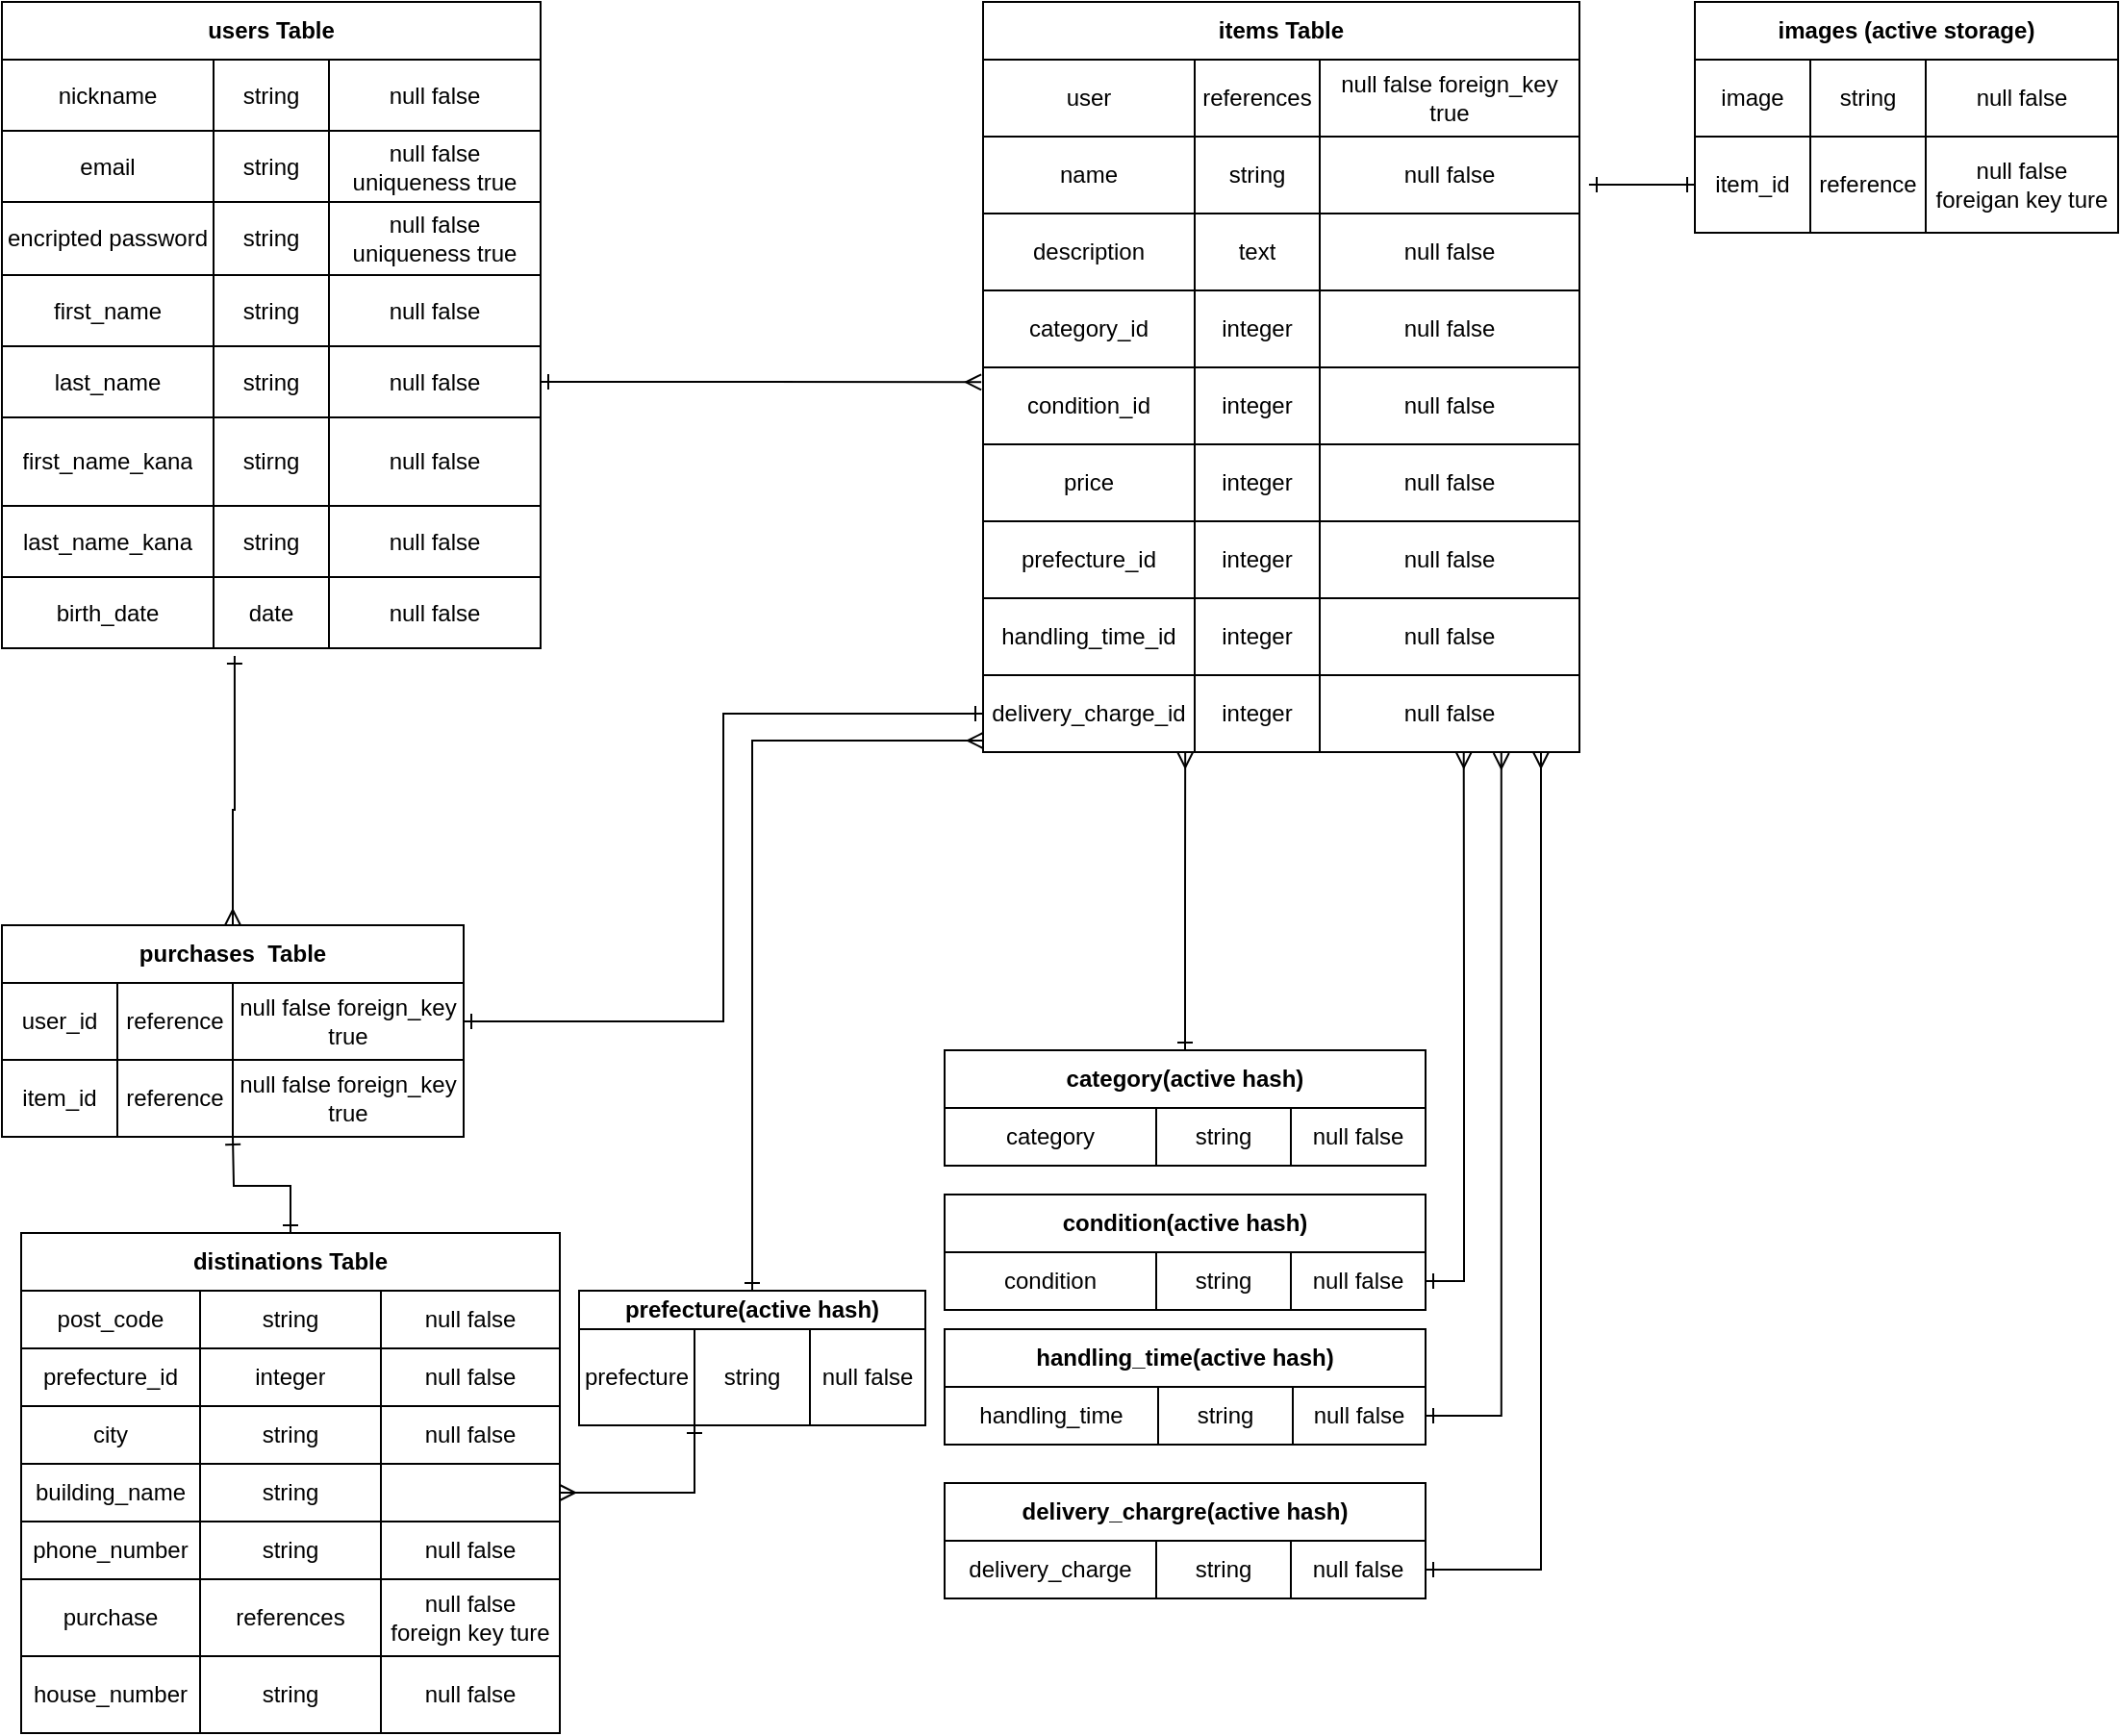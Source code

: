 <mxfile version="13.6.5">
    <diagram id="K588u9Miy2H_4-ZG-4Bm" name="ページ1">
        <mxGraphModel dx="1517" dy="907" grid="1" gridSize="10" guides="1" tooltips="1" connect="0" arrows="1" fold="1" page="1" pageScale="1" pageWidth="827" pageHeight="1169" math="0" shadow="0">
            <root>
                <mxCell id="0"/>
                <mxCell id="1" parent="0"/>
                <mxCell id="141" style="edgeStyle=orthogonalEdgeStyle;rounded=0;orthogonalLoop=1;jettySize=auto;html=1;startArrow=ERone;startFill=0;endArrow=ERone;endFill=0;" parent="1" source="102" edge="1">
                    <mxGeometry relative="1" as="geometry">
                        <mxPoint x="120" y="600" as="targetPoint"/>
                    </mxGeometry>
                </mxCell>
                <mxCell id="139" style="edgeStyle=orthogonalEdgeStyle;rounded=0;orthogonalLoop=1;jettySize=auto;html=1;startArrow=ERone;startFill=0;endArrow=ERone;endFill=0;" parent="1" source="127" target="86" edge="1">
                    <mxGeometry relative="1" as="geometry"/>
                </mxCell>
                <mxCell id="250" style="edgeStyle=orthogonalEdgeStyle;rounded=0;orthogonalLoop=1;jettySize=auto;html=1;startArrow=ERmany;startFill=0;endArrow=ERone;endFill=0;" parent="1" source="102" target="195" edge="1">
                    <mxGeometry relative="1" as="geometry">
                        <Array as="points">
                            <mxPoint x="360" y="785"/>
                        </Array>
                    </mxGeometry>
                </mxCell>
                <mxCell id="102" value="distinations Table" style="shape=table;html=1;whiteSpace=wrap;startSize=30;container=1;collapsible=0;childLayout=tableLayout;fontStyle=1;align=center;" parent="1" vertex="1">
                    <mxGeometry x="10" y="650" width="280" height="260" as="geometry"/>
                </mxCell>
                <mxCell id="103" value="" style="shape=partialRectangle;html=1;whiteSpace=wrap;collapsible=0;dropTarget=0;pointerEvents=0;fillColor=none;top=0;left=0;bottom=0;right=0;points=[[0,0.5],[1,0.5]];portConstraint=eastwest;" parent="102" vertex="1">
                    <mxGeometry y="30" width="280" height="30" as="geometry"/>
                </mxCell>
                <mxCell id="104" value="post_code" style="shape=partialRectangle;html=1;whiteSpace=wrap;connectable=0;fillColor=none;top=0;left=0;bottom=0;right=0;overflow=hidden;" parent="103" vertex="1">
                    <mxGeometry width="93" height="30" as="geometry"/>
                </mxCell>
                <mxCell id="105" value="string" style="shape=partialRectangle;html=1;whiteSpace=wrap;connectable=0;fillColor=none;top=0;left=0;bottom=0;right=0;overflow=hidden;" parent="103" vertex="1">
                    <mxGeometry x="93" width="94" height="30" as="geometry"/>
                </mxCell>
                <mxCell id="106" value="null false" style="shape=partialRectangle;html=1;whiteSpace=wrap;connectable=0;fillColor=none;top=0;left=0;bottom=0;right=0;overflow=hidden;" parent="103" vertex="1">
                    <mxGeometry x="187" width="93" height="30" as="geometry"/>
                </mxCell>
                <mxCell id="107" value="" style="shape=partialRectangle;html=1;whiteSpace=wrap;collapsible=0;dropTarget=0;pointerEvents=0;fillColor=none;top=0;left=0;bottom=0;right=0;points=[[0,0.5],[1,0.5]];portConstraint=eastwest;" parent="102" vertex="1">
                    <mxGeometry y="60" width="280" height="30" as="geometry"/>
                </mxCell>
                <mxCell id="108" value="prefecture_id" style="shape=partialRectangle;html=1;whiteSpace=wrap;connectable=0;fillColor=none;top=0;left=0;bottom=0;right=0;overflow=hidden;" parent="107" vertex="1">
                    <mxGeometry width="93" height="30" as="geometry"/>
                </mxCell>
                <mxCell id="109" value="integer" style="shape=partialRectangle;html=1;whiteSpace=wrap;connectable=0;fillColor=none;top=0;left=0;bottom=0;right=0;overflow=hidden;" parent="107" vertex="1">
                    <mxGeometry x="93" width="94" height="30" as="geometry"/>
                </mxCell>
                <mxCell id="110" value="&lt;span&gt;null false&lt;/span&gt;" style="shape=partialRectangle;html=1;whiteSpace=wrap;connectable=0;fillColor=none;top=0;left=0;bottom=0;right=0;overflow=hidden;" parent="107" vertex="1">
                    <mxGeometry x="187" width="93" height="30" as="geometry"/>
                </mxCell>
                <mxCell id="111" value="" style="shape=partialRectangle;html=1;whiteSpace=wrap;collapsible=0;dropTarget=0;pointerEvents=0;fillColor=none;top=0;left=0;bottom=0;right=0;points=[[0,0.5],[1,0.5]];portConstraint=eastwest;" parent="102" vertex="1">
                    <mxGeometry y="90" width="280" height="30" as="geometry"/>
                </mxCell>
                <mxCell id="112" value="city" style="shape=partialRectangle;html=1;whiteSpace=wrap;connectable=0;fillColor=none;top=0;left=0;bottom=0;right=0;overflow=hidden;" parent="111" vertex="1">
                    <mxGeometry width="93" height="30" as="geometry"/>
                </mxCell>
                <mxCell id="113" value="string" style="shape=partialRectangle;html=1;whiteSpace=wrap;connectable=0;fillColor=none;top=0;left=0;bottom=0;right=0;overflow=hidden;" parent="111" vertex="1">
                    <mxGeometry x="93" width="94" height="30" as="geometry"/>
                </mxCell>
                <mxCell id="114" value="null false" style="shape=partialRectangle;html=1;whiteSpace=wrap;connectable=0;fillColor=none;top=0;left=0;bottom=0;right=0;overflow=hidden;" parent="111" vertex="1">
                    <mxGeometry x="187" width="93" height="30" as="geometry"/>
                </mxCell>
                <mxCell id="115" style="shape=partialRectangle;html=1;whiteSpace=wrap;collapsible=0;dropTarget=0;pointerEvents=0;fillColor=none;top=0;left=0;bottom=0;right=0;points=[[0,0.5],[1,0.5]];portConstraint=eastwest;" parent="102" vertex="1">
                    <mxGeometry y="120" width="280" height="30" as="geometry"/>
                </mxCell>
                <mxCell id="116" value="building_name" style="shape=partialRectangle;html=1;whiteSpace=wrap;connectable=0;fillColor=none;top=0;left=0;bottom=0;right=0;overflow=hidden;" parent="115" vertex="1">
                    <mxGeometry width="93" height="30" as="geometry"/>
                </mxCell>
                <mxCell id="117" value="string" style="shape=partialRectangle;html=1;whiteSpace=wrap;connectable=0;fillColor=none;top=0;left=0;bottom=0;right=0;overflow=hidden;" parent="115" vertex="1">
                    <mxGeometry x="93" width="94" height="30" as="geometry"/>
                </mxCell>
                <mxCell id="118" style="shape=partialRectangle;html=1;whiteSpace=wrap;connectable=0;fillColor=none;top=0;left=0;bottom=0;right=0;overflow=hidden;" parent="115" vertex="1">
                    <mxGeometry x="187" width="93" height="30" as="geometry"/>
                </mxCell>
                <mxCell id="119" style="shape=partialRectangle;html=1;whiteSpace=wrap;collapsible=0;dropTarget=0;pointerEvents=0;fillColor=none;top=0;left=0;bottom=0;right=0;points=[[0,0.5],[1,0.5]];portConstraint=eastwest;" parent="102" vertex="1">
                    <mxGeometry y="150" width="280" height="30" as="geometry"/>
                </mxCell>
                <mxCell id="120" value="phone_number" style="shape=partialRectangle;html=1;whiteSpace=wrap;connectable=0;fillColor=none;top=0;left=0;bottom=0;right=0;overflow=hidden;" parent="119" vertex="1">
                    <mxGeometry width="93" height="30" as="geometry"/>
                </mxCell>
                <mxCell id="121" value="string" style="shape=partialRectangle;html=1;whiteSpace=wrap;connectable=0;fillColor=none;top=0;left=0;bottom=0;right=0;overflow=hidden;" parent="119" vertex="1">
                    <mxGeometry x="93" width="94" height="30" as="geometry"/>
                </mxCell>
                <mxCell id="122" value="null false" style="shape=partialRectangle;html=1;whiteSpace=wrap;connectable=0;fillColor=none;top=0;left=0;bottom=0;right=0;overflow=hidden;" parent="119" vertex="1">
                    <mxGeometry x="187" width="93" height="30" as="geometry"/>
                </mxCell>
                <mxCell id="123" style="shape=partialRectangle;html=1;whiteSpace=wrap;collapsible=0;dropTarget=0;pointerEvents=0;fillColor=none;top=0;left=0;bottom=0;right=0;points=[[0,0.5],[1,0.5]];portConstraint=eastwest;" parent="102" vertex="1">
                    <mxGeometry y="180" width="280" height="40" as="geometry"/>
                </mxCell>
                <mxCell id="124" value="purchase" style="shape=partialRectangle;html=1;whiteSpace=wrap;connectable=0;fillColor=none;top=0;left=0;bottom=0;right=0;overflow=hidden;" parent="123" vertex="1">
                    <mxGeometry width="93" height="40" as="geometry"/>
                </mxCell>
                <mxCell id="125" value="references" style="shape=partialRectangle;html=1;whiteSpace=wrap;connectable=0;fillColor=none;top=0;left=0;bottom=0;right=0;overflow=hidden;" parent="123" vertex="1">
                    <mxGeometry x="93" width="94" height="40" as="geometry"/>
                </mxCell>
                <mxCell id="126" value="null false&lt;br&gt;foreign key ture" style="shape=partialRectangle;html=1;whiteSpace=wrap;connectable=0;fillColor=none;top=0;left=0;bottom=0;right=0;overflow=hidden;" parent="123" vertex="1">
                    <mxGeometry x="187" width="93" height="40" as="geometry"/>
                </mxCell>
                <mxCell id="303" style="shape=partialRectangle;html=1;whiteSpace=wrap;collapsible=0;dropTarget=0;pointerEvents=0;fillColor=none;top=0;left=0;bottom=0;right=0;points=[[0,0.5],[1,0.5]];portConstraint=eastwest;" parent="102" vertex="1">
                    <mxGeometry y="220" width="280" height="40" as="geometry"/>
                </mxCell>
                <mxCell id="304" value="house_number" style="shape=partialRectangle;html=1;whiteSpace=wrap;connectable=0;fillColor=none;top=0;left=0;bottom=0;right=0;overflow=hidden;" parent="303" vertex="1">
                    <mxGeometry width="93" height="40" as="geometry"/>
                </mxCell>
                <mxCell id="305" value="string" style="shape=partialRectangle;html=1;whiteSpace=wrap;connectable=0;fillColor=none;top=0;left=0;bottom=0;right=0;overflow=hidden;" parent="303" vertex="1">
                    <mxGeometry x="93" width="94" height="40" as="geometry"/>
                </mxCell>
                <mxCell id="306" value="null false" style="shape=partialRectangle;html=1;whiteSpace=wrap;connectable=0;fillColor=none;top=0;left=0;bottom=0;right=0;overflow=hidden;" parent="303" vertex="1">
                    <mxGeometry x="187" width="93" height="40" as="geometry"/>
                </mxCell>
                <mxCell id="297" style="edgeStyle=orthogonalEdgeStyle;rounded=0;orthogonalLoop=1;jettySize=auto;html=1;entryX=0;entryY=0.85;entryDx=0;entryDy=0;entryPerimeter=0;startArrow=ERone;startFill=0;endArrow=ERmany;endFill=0;" parent="1" source="194" target="127" edge="1">
                    <mxGeometry relative="1" as="geometry"/>
                </mxCell>
                <mxCell id="194" value="prefecture(active hash)" style="shape=table;html=1;whiteSpace=wrap;startSize=20;container=1;collapsible=0;childLayout=tableLayout;fontStyle=1;align=center;" parent="1" vertex="1">
                    <mxGeometry x="300" y="680" width="180" height="70" as="geometry"/>
                </mxCell>
                <mxCell id="195" value="" style="shape=partialRectangle;html=1;whiteSpace=wrap;collapsible=0;dropTarget=0;pointerEvents=0;fillColor=none;top=0;left=0;bottom=0;right=0;points=[[0,0.5],[1,0.5]];portConstraint=eastwest;" parent="194" vertex="1">
                    <mxGeometry y="20" width="180" height="50" as="geometry"/>
                </mxCell>
                <mxCell id="196" value="prefecture" style="shape=partialRectangle;html=1;whiteSpace=wrap;connectable=0;fillColor=none;top=0;left=0;bottom=0;right=0;overflow=hidden;" parent="195" vertex="1">
                    <mxGeometry width="60" height="50" as="geometry"/>
                </mxCell>
                <mxCell id="197" value="string" style="shape=partialRectangle;html=1;whiteSpace=wrap;connectable=0;fillColor=none;top=0;left=0;bottom=0;right=0;overflow=hidden;" parent="195" vertex="1">
                    <mxGeometry x="60" width="60" height="50" as="geometry"/>
                </mxCell>
                <mxCell id="198" value="null false" style="shape=partialRectangle;html=1;whiteSpace=wrap;connectable=0;fillColor=none;top=0;left=0;bottom=0;right=0;overflow=hidden;" parent="195" vertex="1">
                    <mxGeometry x="120" width="60" height="50" as="geometry"/>
                </mxCell>
                <mxCell id="298" style="edgeStyle=orthogonalEdgeStyle;rounded=0;orthogonalLoop=1;jettySize=auto;html=1;startArrow=ERone;startFill=0;endArrow=ERmany;endFill=0;entryX=0.339;entryY=1;entryDx=0;entryDy=0;entryPerimeter=0;" parent="1" source="142" target="127" edge="1">
                    <mxGeometry relative="1" as="geometry">
                        <mxPoint x="615" y="410" as="targetPoint"/>
                    </mxGeometry>
                </mxCell>
                <mxCell id="142" value="category(active hash)" style="shape=table;html=1;whiteSpace=wrap;startSize=30;container=1;collapsible=0;childLayout=tableLayout;fontStyle=1;align=center;" parent="1" vertex="1">
                    <mxGeometry x="490" y="555" width="250" height="60" as="geometry"/>
                </mxCell>
                <mxCell id="143" value="" style="shape=partialRectangle;html=1;whiteSpace=wrap;collapsible=0;dropTarget=0;pointerEvents=0;fillColor=none;top=0;left=0;bottom=0;right=0;points=[[0,0.5],[1,0.5]];portConstraint=eastwest;" parent="142" vertex="1">
                    <mxGeometry y="30" width="250" height="30" as="geometry"/>
                </mxCell>
                <mxCell id="144" value="category" style="shape=partialRectangle;html=1;whiteSpace=wrap;connectable=0;fillColor=none;top=0;left=0;bottom=0;right=0;overflow=hidden;" parent="143" vertex="1">
                    <mxGeometry width="110" height="30" as="geometry"/>
                </mxCell>
                <mxCell id="145" value="string" style="shape=partialRectangle;html=1;whiteSpace=wrap;connectable=0;fillColor=none;top=0;left=0;bottom=0;right=0;overflow=hidden;" parent="143" vertex="1">
                    <mxGeometry x="110" width="70" height="30" as="geometry"/>
                </mxCell>
                <mxCell id="146" value="null false" style="shape=partialRectangle;html=1;whiteSpace=wrap;connectable=0;fillColor=none;top=0;left=0;bottom=0;right=0;overflow=hidden;" parent="143" vertex="1">
                    <mxGeometry x="180" width="70" height="30" as="geometry"/>
                </mxCell>
                <mxCell id="181" value="condition(active hash)" style="shape=table;html=1;whiteSpace=wrap;startSize=30;container=1;collapsible=0;childLayout=tableLayout;fontStyle=1;align=center;" parent="1" vertex="1">
                    <mxGeometry x="490" y="630" width="250" height="60" as="geometry"/>
                </mxCell>
                <mxCell id="182" value="" style="shape=partialRectangle;html=1;whiteSpace=wrap;collapsible=0;dropTarget=0;pointerEvents=0;fillColor=none;top=0;left=0;bottom=0;right=0;points=[[0,0.5],[1,0.5]];portConstraint=eastwest;" parent="181" vertex="1">
                    <mxGeometry y="30" width="250" height="30" as="geometry"/>
                </mxCell>
                <mxCell id="183" value="condition" style="shape=partialRectangle;html=1;whiteSpace=wrap;connectable=0;fillColor=none;top=0;left=0;bottom=0;right=0;overflow=hidden;" parent="182" vertex="1">
                    <mxGeometry width="110" height="30" as="geometry"/>
                </mxCell>
                <mxCell id="184" value="string" style="shape=partialRectangle;html=1;whiteSpace=wrap;connectable=0;fillColor=none;top=0;left=0;bottom=0;right=0;overflow=hidden;" parent="182" vertex="1">
                    <mxGeometry x="110" width="70" height="30" as="geometry"/>
                </mxCell>
                <mxCell id="185" value="null false" style="shape=partialRectangle;html=1;whiteSpace=wrap;connectable=0;fillColor=none;top=0;left=0;bottom=0;right=0;overflow=hidden;" parent="182" vertex="1">
                    <mxGeometry x="180" width="70" height="30" as="geometry"/>
                </mxCell>
                <mxCell id="211" value="handling_time(active hash)" style="shape=table;html=1;whiteSpace=wrap;startSize=30;container=1;collapsible=0;childLayout=tableLayout;fontStyle=1;align=center;" parent="1" vertex="1">
                    <mxGeometry x="490" y="700" width="250" height="60" as="geometry"/>
                </mxCell>
                <mxCell id="212" value="" style="shape=partialRectangle;html=1;whiteSpace=wrap;collapsible=0;dropTarget=0;pointerEvents=0;fillColor=none;top=0;left=0;bottom=0;right=0;points=[[0,0.5],[1,0.5]];portConstraint=eastwest;" parent="211" vertex="1">
                    <mxGeometry y="30" width="250" height="30" as="geometry"/>
                </mxCell>
                <mxCell id="213" value="handling_time" style="shape=partialRectangle;html=1;whiteSpace=wrap;connectable=0;fillColor=none;top=0;left=0;bottom=0;right=0;overflow=hidden;" parent="212" vertex="1">
                    <mxGeometry width="111" height="30" as="geometry"/>
                </mxCell>
                <mxCell id="214" value="string" style="shape=partialRectangle;html=1;whiteSpace=wrap;connectable=0;fillColor=none;top=0;left=0;bottom=0;right=0;overflow=hidden;" parent="212" vertex="1">
                    <mxGeometry x="111" width="70" height="30" as="geometry"/>
                </mxCell>
                <mxCell id="215" value="null false" style="shape=partialRectangle;html=1;whiteSpace=wrap;connectable=0;fillColor=none;top=0;left=0;bottom=0;right=0;overflow=hidden;" parent="212" vertex="1">
                    <mxGeometry x="181" width="69" height="30" as="geometry"/>
                </mxCell>
                <mxCell id="224" value="delivery_chargre(active hash)" style="shape=table;html=1;whiteSpace=wrap;startSize=30;container=1;collapsible=0;childLayout=tableLayout;fontStyle=1;align=center;" parent="1" vertex="1">
                    <mxGeometry x="490" y="780" width="250" height="60" as="geometry"/>
                </mxCell>
                <mxCell id="225" value="" style="shape=partialRectangle;html=1;whiteSpace=wrap;collapsible=0;dropTarget=0;pointerEvents=0;fillColor=none;top=0;left=0;bottom=0;right=0;points=[[0,0.5],[1,0.5]];portConstraint=eastwest;" parent="224" vertex="1">
                    <mxGeometry y="30" width="250" height="30" as="geometry"/>
                </mxCell>
                <mxCell id="226" value="delivery_charge" style="shape=partialRectangle;html=1;whiteSpace=wrap;connectable=0;fillColor=none;top=0;left=0;bottom=0;right=0;overflow=hidden;" parent="225" vertex="1">
                    <mxGeometry width="110" height="30" as="geometry"/>
                </mxCell>
                <mxCell id="227" value="string" style="shape=partialRectangle;html=1;whiteSpace=wrap;connectable=0;fillColor=none;top=0;left=0;bottom=0;right=0;overflow=hidden;" parent="225" vertex="1">
                    <mxGeometry x="110" width="70" height="30" as="geometry"/>
                </mxCell>
                <mxCell id="228" value="null false" style="shape=partialRectangle;html=1;whiteSpace=wrap;connectable=0;fillColor=none;top=0;left=0;bottom=0;right=0;overflow=hidden;" parent="225" vertex="1">
                    <mxGeometry x="180" width="70" height="30" as="geometry"/>
                </mxCell>
                <mxCell id="39" value="items Table" style="shape=table;html=1;whiteSpace=wrap;startSize=30;container=1;collapsible=0;childLayout=tableLayout;fontStyle=1;align=center;" parent="1" vertex="1">
                    <mxGeometry x="510" y="10" width="310" height="390" as="geometry"/>
                </mxCell>
                <mxCell id="40" value="" style="shape=partialRectangle;html=1;whiteSpace=wrap;collapsible=0;dropTarget=0;pointerEvents=0;fillColor=none;top=0;left=0;bottom=0;right=0;points=[[0,0.5],[1,0.5]];portConstraint=eastwest;" parent="39" vertex="1">
                    <mxGeometry y="30" width="310" height="40" as="geometry"/>
                </mxCell>
                <mxCell id="41" value="user" style="shape=partialRectangle;html=1;whiteSpace=wrap;connectable=0;fillColor=none;top=0;left=0;bottom=0;right=0;overflow=hidden;" parent="40" vertex="1">
                    <mxGeometry width="110" height="40" as="geometry"/>
                </mxCell>
                <mxCell id="42" value="references" style="shape=partialRectangle;html=1;whiteSpace=wrap;connectable=0;fillColor=none;top=0;left=0;bottom=0;right=0;overflow=hidden;" parent="40" vertex="1">
                    <mxGeometry x="110" width="65" height="40" as="geometry"/>
                </mxCell>
                <mxCell id="43" value="null false foreign_key true" style="shape=partialRectangle;html=1;whiteSpace=wrap;connectable=0;fillColor=none;top=0;left=0;bottom=0;right=0;overflow=hidden;" parent="40" vertex="1">
                    <mxGeometry x="175" width="135" height="40" as="geometry"/>
                </mxCell>
                <mxCell id="64" style="shape=partialRectangle;html=1;whiteSpace=wrap;collapsible=0;dropTarget=0;pointerEvents=0;fillColor=none;top=0;left=0;bottom=0;right=0;points=[[0,0.5],[1,0.5]];portConstraint=eastwest;" parent="39" vertex="1">
                    <mxGeometry y="70" width="310" height="40" as="geometry"/>
                </mxCell>
                <mxCell id="65" value="name" style="shape=partialRectangle;html=1;whiteSpace=wrap;connectable=0;fillColor=none;top=0;left=0;bottom=0;right=0;overflow=hidden;" parent="64" vertex="1">
                    <mxGeometry width="110" height="40" as="geometry"/>
                </mxCell>
                <mxCell id="66" value="string" style="shape=partialRectangle;html=1;whiteSpace=wrap;connectable=0;fillColor=none;top=0;left=0;bottom=0;right=0;overflow=hidden;" parent="64" vertex="1">
                    <mxGeometry x="110" width="65" height="40" as="geometry"/>
                </mxCell>
                <mxCell id="67" value="&lt;span&gt;null false&lt;/span&gt;" style="shape=partialRectangle;html=1;whiteSpace=wrap;connectable=0;fillColor=none;top=0;left=0;bottom=0;right=0;overflow=hidden;" parent="64" vertex="1">
                    <mxGeometry x="175" width="135" height="40" as="geometry"/>
                </mxCell>
                <mxCell id="56" style="shape=partialRectangle;html=1;whiteSpace=wrap;collapsible=0;dropTarget=0;pointerEvents=0;fillColor=none;top=0;left=0;bottom=0;right=0;points=[[0,0.5],[1,0.5]];portConstraint=eastwest;" parent="39" vertex="1">
                    <mxGeometry y="110" width="310" height="40" as="geometry"/>
                </mxCell>
                <mxCell id="57" value="description" style="shape=partialRectangle;html=1;whiteSpace=wrap;connectable=0;fillColor=none;top=0;left=0;bottom=0;right=0;overflow=hidden;" parent="56" vertex="1">
                    <mxGeometry width="110" height="40" as="geometry"/>
                </mxCell>
                <mxCell id="58" value="text" style="shape=partialRectangle;html=1;whiteSpace=wrap;connectable=0;fillColor=none;top=0;left=0;bottom=0;right=0;overflow=hidden;" parent="56" vertex="1">
                    <mxGeometry x="110" width="65" height="40" as="geometry"/>
                </mxCell>
                <mxCell id="59" value="&lt;span&gt;null false&lt;/span&gt;" style="shape=partialRectangle;html=1;whiteSpace=wrap;connectable=0;fillColor=none;top=0;left=0;bottom=0;right=0;overflow=hidden;" parent="56" vertex="1">
                    <mxGeometry x="175" width="135" height="40" as="geometry"/>
                </mxCell>
                <mxCell id="44" value="" style="shape=partialRectangle;html=1;whiteSpace=wrap;collapsible=0;dropTarget=0;pointerEvents=0;fillColor=none;top=0;left=0;bottom=0;right=0;points=[[0,0.5],[1,0.5]];portConstraint=eastwest;" parent="39" vertex="1">
                    <mxGeometry y="150" width="310" height="40" as="geometry"/>
                </mxCell>
                <mxCell id="45" value="category_id" style="shape=partialRectangle;html=1;whiteSpace=wrap;connectable=0;fillColor=none;top=0;left=0;bottom=0;right=0;overflow=hidden;" parent="44" vertex="1">
                    <mxGeometry width="110" height="40" as="geometry"/>
                </mxCell>
                <mxCell id="46" value="integer" style="shape=partialRectangle;html=1;whiteSpace=wrap;connectable=0;fillColor=none;top=0;left=0;bottom=0;right=0;overflow=hidden;" parent="44" vertex="1">
                    <mxGeometry x="110" width="65" height="40" as="geometry"/>
                </mxCell>
                <mxCell id="47" value="&lt;span&gt;null false&lt;/span&gt;" style="shape=partialRectangle;html=1;whiteSpace=wrap;connectable=0;fillColor=none;top=0;left=0;bottom=0;right=0;overflow=hidden;" parent="44" vertex="1">
                    <mxGeometry x="175" width="135" height="40" as="geometry"/>
                </mxCell>
                <mxCell id="48" value="" style="shape=partialRectangle;html=1;whiteSpace=wrap;collapsible=0;dropTarget=0;pointerEvents=0;fillColor=none;top=0;left=0;bottom=0;right=0;points=[[0,0.5],[1,0.5]];portConstraint=eastwest;" parent="39" vertex="1">
                    <mxGeometry y="190" width="310" height="40" as="geometry"/>
                </mxCell>
                <mxCell id="49" value="condition_id" style="shape=partialRectangle;html=1;whiteSpace=wrap;connectable=0;fillColor=none;top=0;left=0;bottom=0;right=0;overflow=hidden;" parent="48" vertex="1">
                    <mxGeometry width="110" height="40" as="geometry"/>
                </mxCell>
                <mxCell id="50" value="integer" style="shape=partialRectangle;html=1;whiteSpace=wrap;connectable=0;fillColor=none;top=0;left=0;bottom=0;right=0;overflow=hidden;" parent="48" vertex="1">
                    <mxGeometry x="110" width="65" height="40" as="geometry"/>
                </mxCell>
                <mxCell id="51" value="&lt;span&gt;null false&lt;/span&gt;" style="shape=partialRectangle;html=1;whiteSpace=wrap;connectable=0;fillColor=none;top=0;left=0;bottom=0;right=0;overflow=hidden;" parent="48" vertex="1">
                    <mxGeometry x="175" width="135" height="40" as="geometry"/>
                </mxCell>
                <mxCell id="52" style="shape=partialRectangle;html=1;whiteSpace=wrap;collapsible=0;dropTarget=0;pointerEvents=0;fillColor=none;top=0;left=0;bottom=0;right=0;points=[[0,0.5],[1,0.5]];portConstraint=eastwest;" parent="39" vertex="1">
                    <mxGeometry y="230" width="310" height="40" as="geometry"/>
                </mxCell>
                <mxCell id="53" value="price" style="shape=partialRectangle;html=1;whiteSpace=wrap;connectable=0;fillColor=none;top=0;left=0;bottom=0;right=0;overflow=hidden;" parent="52" vertex="1">
                    <mxGeometry width="110" height="40" as="geometry"/>
                </mxCell>
                <mxCell id="54" value="integer" style="shape=partialRectangle;html=1;whiteSpace=wrap;connectable=0;fillColor=none;top=0;left=0;bottom=0;right=0;overflow=hidden;" parent="52" vertex="1">
                    <mxGeometry x="110" width="65" height="40" as="geometry"/>
                </mxCell>
                <mxCell id="55" value="&lt;span&gt;null false&lt;/span&gt;" style="shape=partialRectangle;html=1;whiteSpace=wrap;connectable=0;fillColor=none;top=0;left=0;bottom=0;right=0;overflow=hidden;" parent="52" vertex="1">
                    <mxGeometry x="175" width="135" height="40" as="geometry"/>
                </mxCell>
                <mxCell id="60" style="shape=partialRectangle;html=1;whiteSpace=wrap;collapsible=0;dropTarget=0;pointerEvents=0;fillColor=none;top=0;left=0;bottom=0;right=0;points=[[0,0.5],[1,0.5]];portConstraint=eastwest;" parent="39" vertex="1">
                    <mxGeometry y="270" width="310" height="40" as="geometry"/>
                </mxCell>
                <mxCell id="61" value="prefecture_id" style="shape=partialRectangle;html=1;whiteSpace=wrap;connectable=0;fillColor=none;top=0;left=0;bottom=0;right=0;overflow=hidden;" parent="60" vertex="1">
                    <mxGeometry width="110" height="40" as="geometry"/>
                </mxCell>
                <mxCell id="62" value="integer" style="shape=partialRectangle;html=1;whiteSpace=wrap;connectable=0;fillColor=none;top=0;left=0;bottom=0;right=0;overflow=hidden;" parent="60" vertex="1">
                    <mxGeometry x="110" width="65" height="40" as="geometry"/>
                </mxCell>
                <mxCell id="63" value="&lt;span&gt;null false&lt;/span&gt;" style="shape=partialRectangle;html=1;whiteSpace=wrap;connectable=0;fillColor=none;top=0;left=0;bottom=0;right=0;overflow=hidden;" parent="60" vertex="1">
                    <mxGeometry x="175" width="135" height="40" as="geometry"/>
                </mxCell>
                <mxCell id="68" style="shape=partialRectangle;html=1;whiteSpace=wrap;collapsible=0;dropTarget=0;pointerEvents=0;fillColor=none;top=0;left=0;bottom=0;right=0;points=[[0,0.5],[1,0.5]];portConstraint=eastwest;" parent="39" vertex="1">
                    <mxGeometry y="310" width="310" height="40" as="geometry"/>
                </mxCell>
                <mxCell id="69" value="handling_time_id" style="shape=partialRectangle;html=1;whiteSpace=wrap;connectable=0;fillColor=none;top=0;left=0;bottom=0;right=0;overflow=hidden;" parent="68" vertex="1">
                    <mxGeometry width="110" height="40" as="geometry"/>
                </mxCell>
                <mxCell id="70" value="integer" style="shape=partialRectangle;html=1;whiteSpace=wrap;connectable=0;fillColor=none;top=0;left=0;bottom=0;right=0;overflow=hidden;" parent="68" vertex="1">
                    <mxGeometry x="110" width="65" height="40" as="geometry"/>
                </mxCell>
                <mxCell id="71" value="&lt;span&gt;null false&lt;/span&gt;" style="shape=partialRectangle;html=1;whiteSpace=wrap;connectable=0;fillColor=none;top=0;left=0;bottom=0;right=0;overflow=hidden;" parent="68" vertex="1">
                    <mxGeometry x="175" width="135" height="40" as="geometry"/>
                </mxCell>
                <mxCell id="127" style="shape=partialRectangle;html=1;whiteSpace=wrap;collapsible=0;dropTarget=0;pointerEvents=0;fillColor=none;top=0;left=0;bottom=0;right=0;points=[[0,0.5],[1,0.5]];portConstraint=eastwest;" parent="39" vertex="1">
                    <mxGeometry y="350" width="310" height="40" as="geometry"/>
                </mxCell>
                <mxCell id="128" value="delivery_charge_id" style="shape=partialRectangle;html=1;whiteSpace=wrap;connectable=0;fillColor=none;top=0;left=0;bottom=0;right=0;overflow=hidden;" parent="127" vertex="1">
                    <mxGeometry width="110" height="40" as="geometry"/>
                </mxCell>
                <mxCell id="129" value="integer" style="shape=partialRectangle;html=1;whiteSpace=wrap;connectable=0;fillColor=none;top=0;left=0;bottom=0;right=0;overflow=hidden;" parent="127" vertex="1">
                    <mxGeometry x="110" width="65" height="40" as="geometry"/>
                </mxCell>
                <mxCell id="130" value="&lt;span&gt;null false&lt;/span&gt;" style="shape=partialRectangle;html=1;whiteSpace=wrap;connectable=0;fillColor=none;top=0;left=0;bottom=0;right=0;overflow=hidden;" parent="127" vertex="1">
                    <mxGeometry x="175" width="135" height="40" as="geometry"/>
                </mxCell>
                <mxCell id="2" value="users Table" style="shape=table;html=1;whiteSpace=wrap;startSize=30;container=1;collapsible=0;childLayout=tableLayout;fontStyle=1;align=center;" parent="1" vertex="1">
                    <mxGeometry y="10" width="280" height="336" as="geometry"/>
                </mxCell>
                <mxCell id="3" value="" style="shape=partialRectangle;html=1;whiteSpace=wrap;collapsible=0;dropTarget=0;pointerEvents=0;fillColor=none;top=0;left=0;bottom=0;right=0;points=[[0,0.5],[1,0.5]];portConstraint=eastwest;" parent="2" vertex="1">
                    <mxGeometry y="30" width="280" height="37" as="geometry"/>
                </mxCell>
                <mxCell id="4" value="nickname" style="shape=partialRectangle;html=1;whiteSpace=wrap;connectable=0;fillColor=none;top=0;left=0;bottom=0;right=0;overflow=hidden;" parent="3" vertex="1">
                    <mxGeometry width="110" height="37" as="geometry"/>
                </mxCell>
                <mxCell id="5" value="string" style="shape=partialRectangle;html=1;whiteSpace=wrap;connectable=0;fillColor=none;top=0;left=0;bottom=0;right=0;overflow=hidden;" parent="3" vertex="1">
                    <mxGeometry x="110" width="60" height="37" as="geometry"/>
                </mxCell>
                <mxCell id="6" value="null false" style="shape=partialRectangle;html=1;whiteSpace=wrap;connectable=0;fillColor=none;top=0;left=0;bottom=0;right=0;overflow=hidden;" parent="3" vertex="1">
                    <mxGeometry x="170" width="110" height="37" as="geometry"/>
                </mxCell>
                <mxCell id="7" value="" style="shape=partialRectangle;html=1;whiteSpace=wrap;collapsible=0;dropTarget=0;pointerEvents=0;fillColor=none;top=0;left=0;bottom=0;right=0;points=[[0,0.5],[1,0.5]];portConstraint=eastwest;" parent="2" vertex="1">
                    <mxGeometry y="67" width="280" height="37" as="geometry"/>
                </mxCell>
                <mxCell id="8" value="email" style="shape=partialRectangle;html=1;whiteSpace=wrap;connectable=0;fillColor=none;top=0;left=0;bottom=0;right=0;overflow=hidden;" parent="7" vertex="1">
                    <mxGeometry width="110" height="37" as="geometry"/>
                </mxCell>
                <mxCell id="9" value="string" style="shape=partialRectangle;html=1;whiteSpace=wrap;connectable=0;fillColor=none;top=0;left=0;bottom=0;right=0;overflow=hidden;" parent="7" vertex="1">
                    <mxGeometry x="110" width="60" height="37" as="geometry"/>
                </mxCell>
                <mxCell id="10" value="null false uniqueness true" style="shape=partialRectangle;html=1;whiteSpace=wrap;connectable=0;fillColor=none;top=0;left=0;bottom=0;right=0;overflow=hidden;" parent="7" vertex="1">
                    <mxGeometry x="170" width="110" height="37" as="geometry"/>
                </mxCell>
                <mxCell id="11" value="" style="shape=partialRectangle;html=1;whiteSpace=wrap;collapsible=0;dropTarget=0;pointerEvents=0;fillColor=none;top=0;left=0;bottom=0;right=0;points=[[0,0.5],[1,0.5]];portConstraint=eastwest;" parent="2" vertex="1">
                    <mxGeometry y="104" width="280" height="38" as="geometry"/>
                </mxCell>
                <mxCell id="12" value="encripted password" style="shape=partialRectangle;html=1;whiteSpace=wrap;connectable=0;fillColor=none;top=0;left=0;bottom=0;right=0;overflow=hidden;" parent="11" vertex="1">
                    <mxGeometry width="110" height="38" as="geometry"/>
                </mxCell>
                <mxCell id="13" value="string" style="shape=partialRectangle;html=1;whiteSpace=wrap;connectable=0;fillColor=none;top=0;left=0;bottom=0;right=0;overflow=hidden;" parent="11" vertex="1">
                    <mxGeometry x="110" width="60" height="38" as="geometry"/>
                </mxCell>
                <mxCell id="14" value="&lt;span&gt;null false uniqueness true&lt;/span&gt;" style="shape=partialRectangle;html=1;whiteSpace=wrap;connectable=0;fillColor=none;top=0;left=0;bottom=0;right=0;overflow=hidden;" parent="11" vertex="1">
                    <mxGeometry x="170" width="110" height="38" as="geometry"/>
                </mxCell>
                <mxCell id="19" style="shape=partialRectangle;html=1;whiteSpace=wrap;collapsible=0;dropTarget=0;pointerEvents=0;fillColor=none;top=0;left=0;bottom=0;right=0;points=[[0,0.5],[1,0.5]];portConstraint=eastwest;" parent="2" vertex="1">
                    <mxGeometry y="142" width="280" height="37" as="geometry"/>
                </mxCell>
                <mxCell id="20" value="first_name" style="shape=partialRectangle;html=1;whiteSpace=wrap;connectable=0;fillColor=none;top=0;left=0;bottom=0;right=0;overflow=hidden;" parent="19" vertex="1">
                    <mxGeometry width="110" height="37" as="geometry"/>
                </mxCell>
                <mxCell id="21" value="string" style="shape=partialRectangle;html=1;whiteSpace=wrap;connectable=0;fillColor=none;top=0;left=0;bottom=0;right=0;overflow=hidden;" parent="19" vertex="1">
                    <mxGeometry x="110" width="60" height="37" as="geometry"/>
                </mxCell>
                <mxCell id="22" value="&lt;span&gt;null false&lt;/span&gt;" style="shape=partialRectangle;html=1;whiteSpace=wrap;connectable=0;fillColor=none;top=0;left=0;bottom=0;right=0;overflow=hidden;" parent="19" vertex="1">
                    <mxGeometry x="170" width="110" height="37" as="geometry"/>
                </mxCell>
                <mxCell id="27" style="shape=partialRectangle;html=1;whiteSpace=wrap;collapsible=0;dropTarget=0;pointerEvents=0;fillColor=none;top=0;left=0;bottom=0;right=0;points=[[0,0.5],[1,0.5]];portConstraint=eastwest;" parent="2" vertex="1">
                    <mxGeometry y="179" width="280" height="37" as="geometry"/>
                </mxCell>
                <mxCell id="28" value="last_name" style="shape=partialRectangle;html=1;whiteSpace=wrap;connectable=0;fillColor=none;top=0;left=0;bottom=0;right=0;overflow=hidden;" parent="27" vertex="1">
                    <mxGeometry width="110" height="37" as="geometry"/>
                </mxCell>
                <mxCell id="29" value="string" style="shape=partialRectangle;html=1;whiteSpace=wrap;connectable=0;fillColor=none;top=0;left=0;bottom=0;right=0;overflow=hidden;" parent="27" vertex="1">
                    <mxGeometry x="110" width="60" height="37" as="geometry"/>
                </mxCell>
                <mxCell id="30" value="&lt;span&gt;null false&lt;/span&gt;" style="shape=partialRectangle;html=1;whiteSpace=wrap;connectable=0;fillColor=none;top=0;left=0;bottom=0;right=0;overflow=hidden;" parent="27" vertex="1">
                    <mxGeometry x="170" width="110" height="37" as="geometry"/>
                </mxCell>
                <mxCell id="23" style="shape=partialRectangle;html=1;whiteSpace=wrap;collapsible=0;dropTarget=0;pointerEvents=0;fillColor=none;top=0;left=0;bottom=0;right=0;points=[[0,0.5],[1,0.5]];portConstraint=eastwest;" parent="2" vertex="1">
                    <mxGeometry y="216" width="280" height="46" as="geometry"/>
                </mxCell>
                <mxCell id="24" value="first_name_kana" style="shape=partialRectangle;html=1;whiteSpace=wrap;connectable=0;fillColor=none;top=0;left=0;bottom=0;right=0;overflow=hidden;" parent="23" vertex="1">
                    <mxGeometry width="110" height="46" as="geometry"/>
                </mxCell>
                <mxCell id="25" value="stirng" style="shape=partialRectangle;html=1;whiteSpace=wrap;connectable=0;fillColor=none;top=0;left=0;bottom=0;right=0;overflow=hidden;" parent="23" vertex="1">
                    <mxGeometry x="110" width="60" height="46" as="geometry"/>
                </mxCell>
                <mxCell id="26" value="&lt;span&gt;null false&lt;/span&gt;" style="shape=partialRectangle;html=1;whiteSpace=wrap;connectable=0;fillColor=none;top=0;left=0;bottom=0;right=0;overflow=hidden;" parent="23" vertex="1">
                    <mxGeometry x="170" width="110" height="46" as="geometry"/>
                </mxCell>
                <mxCell id="31" style="shape=partialRectangle;html=1;whiteSpace=wrap;collapsible=0;dropTarget=0;pointerEvents=0;fillColor=none;top=0;left=0;bottom=0;right=0;points=[[0,0.5],[1,0.5]];portConstraint=eastwest;" parent="2" vertex="1">
                    <mxGeometry y="262" width="280" height="37" as="geometry"/>
                </mxCell>
                <mxCell id="32" value="last_name_kana" style="shape=partialRectangle;html=1;whiteSpace=wrap;connectable=0;fillColor=none;top=0;left=0;bottom=0;right=0;overflow=hidden;" parent="31" vertex="1">
                    <mxGeometry width="110" height="37" as="geometry"/>
                </mxCell>
                <mxCell id="33" value="string" style="shape=partialRectangle;html=1;whiteSpace=wrap;connectable=0;fillColor=none;top=0;left=0;bottom=0;right=0;overflow=hidden;" parent="31" vertex="1">
                    <mxGeometry x="110" width="60" height="37" as="geometry"/>
                </mxCell>
                <mxCell id="34" value="&lt;span&gt;null false&lt;/span&gt;" style="shape=partialRectangle;html=1;whiteSpace=wrap;connectable=0;fillColor=none;top=0;left=0;bottom=0;right=0;overflow=hidden;" parent="31" vertex="1">
                    <mxGeometry x="170" width="110" height="37" as="geometry"/>
                </mxCell>
                <mxCell id="35" style="shape=partialRectangle;html=1;whiteSpace=wrap;collapsible=0;dropTarget=0;pointerEvents=0;fillColor=none;top=0;left=0;bottom=0;right=0;points=[[0,0.5],[1,0.5]];portConstraint=eastwest;" parent="2" vertex="1">
                    <mxGeometry y="299" width="280" height="37" as="geometry"/>
                </mxCell>
                <mxCell id="36" value="birth_date" style="shape=partialRectangle;html=1;whiteSpace=wrap;connectable=0;fillColor=none;top=0;left=0;bottom=0;right=0;overflow=hidden;" parent="35" vertex="1">
                    <mxGeometry width="110" height="37" as="geometry"/>
                </mxCell>
                <mxCell id="37" value="date" style="shape=partialRectangle;html=1;whiteSpace=wrap;connectable=0;fillColor=none;top=0;left=0;bottom=0;right=0;overflow=hidden;" parent="35" vertex="1">
                    <mxGeometry x="110" width="60" height="37" as="geometry"/>
                </mxCell>
                <mxCell id="38" value="&lt;span&gt;null false&lt;/span&gt;" style="shape=partialRectangle;html=1;whiteSpace=wrap;connectable=0;fillColor=none;top=0;left=0;bottom=0;right=0;overflow=hidden;" parent="35" vertex="1">
                    <mxGeometry x="170" width="110" height="37" as="geometry"/>
                </mxCell>
                <mxCell id="268" style="edgeStyle=orthogonalEdgeStyle;rounded=0;orthogonalLoop=1;jettySize=auto;html=1;startArrow=ERone;startFill=0;endArrow=ERmany;endFill=0;" parent="1" target="52" edge="1">
                    <mxGeometry relative="1" as="geometry">
                        <Array as="points">
                            <mxPoint x="470" y="245"/>
                            <mxPoint x="470" y="245"/>
                        </Array>
                    </mxGeometry>
                </mxCell>
                <mxCell id="270" style="edgeStyle=orthogonalEdgeStyle;rounded=0;orthogonalLoop=1;jettySize=auto;html=1;startArrow=ERmany;startFill=0;endArrow=ERone;endFill=0;entryX=0.432;entryY=1.108;entryDx=0;entryDy=0;entryPerimeter=0;" parent="1" source="85" target="35" edge="1">
                    <mxGeometry relative="1" as="geometry">
                        <mxPoint x="120" y="430" as="targetPoint"/>
                        <Array as="points">
                            <mxPoint x="120" y="430"/>
                        </Array>
                    </mxGeometry>
                </mxCell>
                <mxCell id="85" value="purchases&amp;nbsp; Table" style="shape=table;html=1;whiteSpace=wrap;startSize=30;container=1;collapsible=0;childLayout=tableLayout;fontStyle=1;align=center;" parent="1" vertex="1">
                    <mxGeometry y="490" width="240" height="110" as="geometry"/>
                </mxCell>
                <mxCell id="86" value="" style="shape=partialRectangle;html=1;whiteSpace=wrap;collapsible=0;dropTarget=0;pointerEvents=0;fillColor=none;top=0;left=0;bottom=0;right=0;points=[[0,0.5],[1,0.5]];portConstraint=eastwest;" parent="85" vertex="1">
                    <mxGeometry y="30" width="240" height="40" as="geometry"/>
                </mxCell>
                <mxCell id="87" value="user_id" style="shape=partialRectangle;html=1;whiteSpace=wrap;connectable=0;fillColor=none;top=0;left=0;bottom=0;right=0;overflow=hidden;" parent="86" vertex="1">
                    <mxGeometry width="60" height="40" as="geometry"/>
                </mxCell>
                <mxCell id="88" value="reference" style="shape=partialRectangle;html=1;whiteSpace=wrap;connectable=0;fillColor=none;top=0;left=0;bottom=0;right=0;overflow=hidden;" parent="86" vertex="1">
                    <mxGeometry x="60" width="60" height="40" as="geometry"/>
                </mxCell>
                <mxCell id="89" value="&lt;span&gt;null false foreign_key true&lt;/span&gt;" style="shape=partialRectangle;html=1;whiteSpace=wrap;connectable=0;fillColor=none;top=0;left=0;bottom=0;right=0;overflow=hidden;" parent="86" vertex="1">
                    <mxGeometry x="120" width="120" height="40" as="geometry"/>
                </mxCell>
                <mxCell id="90" value="" style="shape=partialRectangle;html=1;whiteSpace=wrap;collapsible=0;dropTarget=0;pointerEvents=0;fillColor=none;top=0;left=0;bottom=0;right=0;points=[[0,0.5],[1,0.5]];portConstraint=eastwest;" parent="85" vertex="1">
                    <mxGeometry y="70" width="240" height="40" as="geometry"/>
                </mxCell>
                <mxCell id="91" value="item_id" style="shape=partialRectangle;html=1;whiteSpace=wrap;connectable=0;fillColor=none;top=0;left=0;bottom=0;right=0;overflow=hidden;" parent="90" vertex="1">
                    <mxGeometry width="60" height="40" as="geometry"/>
                </mxCell>
                <mxCell id="92" value="&lt;span&gt;reference&lt;/span&gt;" style="shape=partialRectangle;html=1;whiteSpace=wrap;connectable=0;fillColor=none;top=0;left=0;bottom=0;right=0;overflow=hidden;" parent="90" vertex="1">
                    <mxGeometry x="60" width="60" height="40" as="geometry"/>
                </mxCell>
                <mxCell id="93" value="&lt;span&gt;null false foreign_key true&lt;/span&gt;" style="shape=partialRectangle;html=1;whiteSpace=wrap;connectable=0;fillColor=none;top=0;left=0;bottom=0;right=0;overflow=hidden;" parent="90" vertex="1">
                    <mxGeometry x="120" width="120" height="40" as="geometry"/>
                </mxCell>
                <mxCell id="272" value="images (active storage)" style="shape=table;html=1;whiteSpace=wrap;startSize=30;container=1;collapsible=0;childLayout=tableLayout;fontStyle=1;align=center;" parent="1" vertex="1">
                    <mxGeometry x="880" y="10" width="220" height="120" as="geometry"/>
                </mxCell>
                <mxCell id="273" value="" style="shape=partialRectangle;html=1;whiteSpace=wrap;collapsible=0;dropTarget=0;pointerEvents=0;fillColor=none;top=0;left=0;bottom=0;right=0;points=[[0,0.5],[1,0.5]];portConstraint=eastwest;" parent="272" vertex="1">
                    <mxGeometry y="30" width="220" height="40" as="geometry"/>
                </mxCell>
                <mxCell id="274" value="image" style="shape=partialRectangle;html=1;whiteSpace=wrap;connectable=0;fillColor=none;top=0;left=0;bottom=0;right=0;overflow=hidden;" parent="273" vertex="1">
                    <mxGeometry width="60" height="40" as="geometry"/>
                </mxCell>
                <mxCell id="275" value="string" style="shape=partialRectangle;html=1;whiteSpace=wrap;connectable=0;fillColor=none;top=0;left=0;bottom=0;right=0;overflow=hidden;" parent="273" vertex="1">
                    <mxGeometry x="60" width="60" height="40" as="geometry"/>
                </mxCell>
                <mxCell id="276" value="null false" style="shape=partialRectangle;html=1;whiteSpace=wrap;connectable=0;fillColor=none;top=0;left=0;bottom=0;right=0;overflow=hidden;" parent="273" vertex="1">
                    <mxGeometry x="120" width="100" height="40" as="geometry"/>
                </mxCell>
                <mxCell id="277" value="" style="shape=partialRectangle;html=1;whiteSpace=wrap;collapsible=0;dropTarget=0;pointerEvents=0;fillColor=none;top=0;left=0;bottom=0;right=0;points=[[0,0.5],[1,0.5]];portConstraint=eastwest;" parent="272" vertex="1">
                    <mxGeometry y="70" width="220" height="50" as="geometry"/>
                </mxCell>
                <mxCell id="278" value="item_id" style="shape=partialRectangle;html=1;whiteSpace=wrap;connectable=0;fillColor=none;top=0;left=0;bottom=0;right=0;overflow=hidden;" parent="277" vertex="1">
                    <mxGeometry width="60" height="50" as="geometry"/>
                </mxCell>
                <mxCell id="279" value="reference" style="shape=partialRectangle;html=1;whiteSpace=wrap;connectable=0;fillColor=none;top=0;left=0;bottom=0;right=0;overflow=hidden;" parent="277" vertex="1">
                    <mxGeometry x="60" width="60" height="50" as="geometry"/>
                </mxCell>
                <mxCell id="280" value="null false&lt;br&gt;foreigan key ture" style="shape=partialRectangle;html=1;whiteSpace=wrap;connectable=0;fillColor=none;top=0;left=0;bottom=0;right=0;overflow=hidden;" parent="277" vertex="1">
                    <mxGeometry x="120" width="100" height="50" as="geometry"/>
                </mxCell>
                <mxCell id="286" style="edgeStyle=orthogonalEdgeStyle;rounded=0;orthogonalLoop=1;jettySize=auto;html=1;entryX=1.016;entryY=0.625;entryDx=0;entryDy=0;entryPerimeter=0;startArrow=ERone;startFill=0;endArrow=ERone;endFill=0;" parent="1" source="277" target="64" edge="1">
                    <mxGeometry relative="1" as="geometry"/>
                </mxCell>
                <mxCell id="287" style="edgeStyle=orthogonalEdgeStyle;rounded=0;orthogonalLoop=1;jettySize=auto;html=1;entryX=-0.003;entryY=0.192;entryDx=0;entryDy=0;entryPerimeter=0;startArrow=ERone;startFill=0;endArrow=ERmany;endFill=0;" parent="1" source="27" target="48" edge="1">
                    <mxGeometry relative="1" as="geometry"/>
                </mxCell>
                <mxCell id="290" style="edgeStyle=orthogonalEdgeStyle;rounded=0;orthogonalLoop=1;jettySize=auto;html=1;entryX=0.806;entryY=1;entryDx=0;entryDy=0;entryPerimeter=0;startArrow=ERone;startFill=0;endArrow=ERmany;endFill=0;" parent="1" source="182" target="127" edge="1">
                    <mxGeometry relative="1" as="geometry"/>
                </mxCell>
                <mxCell id="291" style="edgeStyle=orthogonalEdgeStyle;rounded=0;orthogonalLoop=1;jettySize=auto;html=1;entryX=0.869;entryY=1.013;entryDx=0;entryDy=0;entryPerimeter=0;startArrow=ERone;startFill=0;endArrow=ERmany;endFill=0;" parent="1" source="212" target="127" edge="1">
                    <mxGeometry relative="1" as="geometry"/>
                </mxCell>
                <mxCell id="292" style="edgeStyle=orthogonalEdgeStyle;rounded=0;orthogonalLoop=1;jettySize=auto;html=1;startArrow=ERone;startFill=0;endArrow=ERmany;endFill=0;" parent="1" source="225" edge="1">
                    <mxGeometry relative="1" as="geometry">
                        <mxPoint x="800" y="400" as="targetPoint"/>
                        <Array as="points">
                            <mxPoint x="800" y="825"/>
                        </Array>
                    </mxGeometry>
                </mxCell>
            </root>
        </mxGraphModel>
    </diagram>
</mxfile>